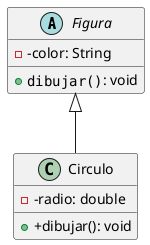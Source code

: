 @startuml
abstract class Figura {
  - -color: String
  + ""dibujar()"": void
}

class Circulo {
  - -radio: double
  + +dibujar(): void
}

Figura <|-- Circulo
@enduml
